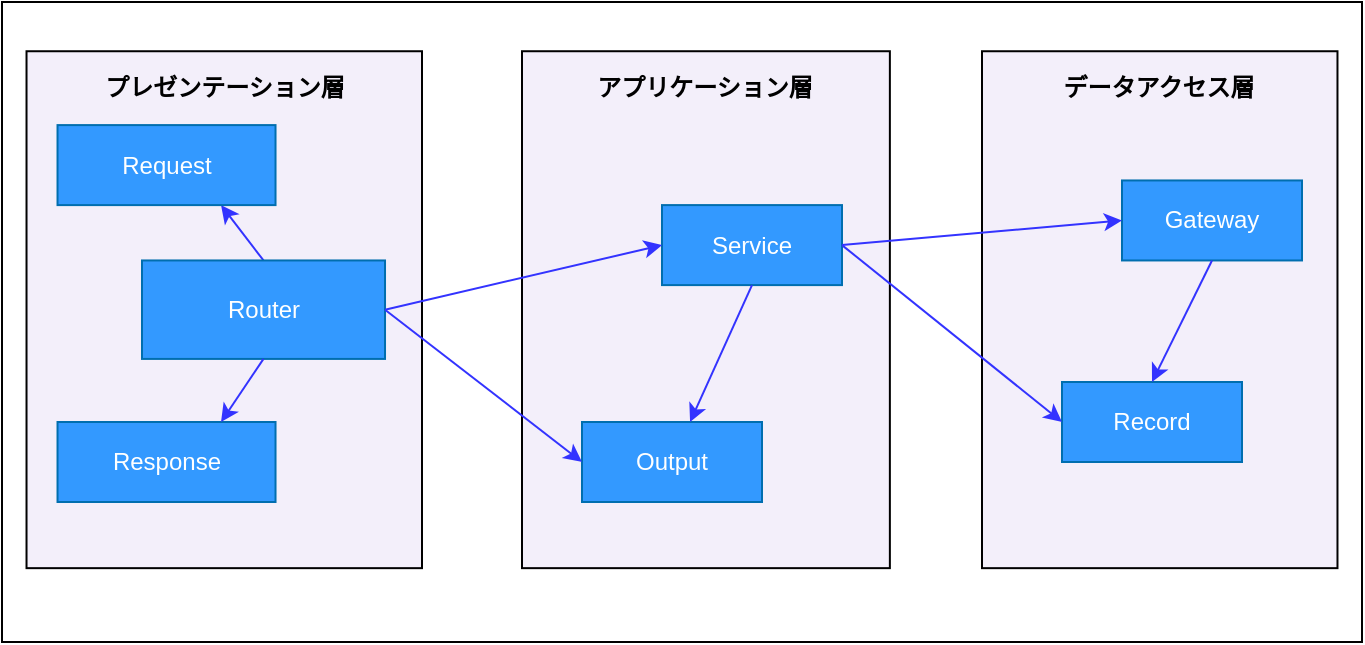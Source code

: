<mxfile>
    <diagram id="b-blfYIkdgPZX9wCAae5" name="Page-1">
        <mxGraphModel dx="787" dy="631" grid="1" gridSize="10" guides="1" tooltips="1" connect="1" arrows="1" fold="1" page="0" pageScale="1" pageWidth="827" pageHeight="1169" background="#ffffff" math="0" shadow="0">
            <root>
                <mxCell id="0"/>
                <mxCell id="1" parent="0"/>
                <mxCell id="3" value="" style="rounded=0;whiteSpace=wrap;html=1;fillColor=none;strokeColor=#000000;" parent="1" vertex="1">
                    <mxGeometry x="120" y="200" width="680" height="320" as="geometry"/>
                </mxCell>
                <mxCell id="4" value="" style="html=1;fillColor=#F3EFFA;fontColor=#000000;strokeColor=#000000;" parent="3" vertex="1">
                    <mxGeometry x="12.26" y="24.62" width="197.74" height="258.46" as="geometry"/>
                </mxCell>
                <mxCell id="88" value="&lt;b&gt;プレゼンテーション層&lt;/b&gt;" style="text;html=1;strokeColor=none;fillColor=none;align=center;verticalAlign=middle;whiteSpace=wrap;rounded=0;fontColor=#000000;" parent="3" vertex="1">
                    <mxGeometry x="27.519" y="24.613" width="167.213" height="36.923" as="geometry"/>
                </mxCell>
                <mxCell id="90" value="" style="html=1;fillColor=#F3EFFA;fontColor=#000000;strokeColor=#000000;" parent="3" vertex="1">
                    <mxGeometry x="259.998" y="24.615" width="183.934" height="258.462" as="geometry"/>
                </mxCell>
                <mxCell id="91" value="&lt;b&gt;アプリケーション層&lt;/b&gt;" style="text;html=1;strokeColor=none;fillColor=none;align=center;verticalAlign=middle;whiteSpace=wrap;rounded=0;fontColor=#000000;" parent="3" vertex="1">
                    <mxGeometry x="268.359" y="24.623" width="167.213" height="36.923" as="geometry"/>
                </mxCell>
                <mxCell id="93" value="プレゼンテーション層&lt;br&gt;(インターフェース層)" style="text;html=1;strokeColor=none;fillColor=none;align=center;verticalAlign=middle;whiteSpace=wrap;rounded=0;fontColor=#000000;" parent="3" vertex="1">
                    <mxGeometry x="504.984" y="36.923" width="167.213" height="36.923" as="geometry"/>
                </mxCell>
                <mxCell id="92" value="" style="html=1;fillColor=#F3EFFA;fontColor=#000000;strokeColor=#000000;" parent="3" vertex="1">
                    <mxGeometry x="490" y="24.62" width="177.74" height="258.46" as="geometry"/>
                </mxCell>
                <mxCell id="94" value="&lt;b&gt;データアクセス層&lt;/b&gt;" style="text;html=1;strokeColor=none;fillColor=none;align=center;verticalAlign=middle;whiteSpace=wrap;rounded=0;fontColor=#000000;" parent="3" vertex="1">
                    <mxGeometry x="495.268" y="24.613" width="167.213" height="36.923" as="geometry"/>
                </mxCell>
                <mxCell id="123" style="edgeStyle=none;html=1;exitX=0.5;exitY=0;exitDx=0;exitDy=0;entryX=0.75;entryY=1;entryDx=0;entryDy=0;fontColor=#FFFFFF;strokeColor=#3333FF;" edge="1" parent="3" source="97" target="122">
                    <mxGeometry relative="1" as="geometry"/>
                </mxCell>
                <mxCell id="97" value="Router" style="rounded=0;whiteSpace=wrap;html=1;fillColor=#3399FF;fontColor=#ffffff;strokeColor=#006EAF;" parent="3" vertex="1">
                    <mxGeometry x="70.001" y="129.232" width="121.508" height="49.231" as="geometry"/>
                </mxCell>
                <mxCell id="98" value="Response" style="rounded=0;whiteSpace=wrap;html=1;fillColor=#3399FF;fontColor=#ffffff;strokeColor=#006EAF;" parent="3" vertex="1">
                    <mxGeometry x="27.76" y="210" width="109" height="40" as="geometry"/>
                </mxCell>
                <mxCell id="100" style="edgeStyle=none;html=1;exitX=0.5;exitY=1;exitDx=0;exitDy=0;entryX=0.75;entryY=0;entryDx=0;entryDy=0;strokeColor=#3333FF;" parent="3" source="97" target="98" edge="1">
                    <mxGeometry relative="1" as="geometry"/>
                </mxCell>
                <mxCell id="112" value="Output" style="rounded=0;whiteSpace=wrap;html=1;fillColor=#3399FF;fontColor=#FFFFFF;strokeColor=#006EAF;" parent="3" vertex="1">
                    <mxGeometry x="290" y="210" width="90" height="40" as="geometry"/>
                </mxCell>
                <mxCell id="114" style="edgeStyle=none;html=1;exitX=1;exitY=0.5;exitDx=0;exitDy=0;entryX=0;entryY=0.5;entryDx=0;entryDy=0;strokeColor=#3333FF;" parent="3" source="97" target="112" edge="1">
                    <mxGeometry relative="1" as="geometry"/>
                </mxCell>
                <mxCell id="111" value="Service" style="rounded=0;whiteSpace=wrap;html=1;fillColor=#3399FF;fontColor=#FFFFFF;strokeColor=#006EAF;" parent="3" vertex="1">
                    <mxGeometry x="330" y="101.55" width="90" height="40" as="geometry"/>
                </mxCell>
                <mxCell id="118" style="edgeStyle=none;html=1;exitX=0.5;exitY=1;exitDx=0;exitDy=0;strokeColor=#3333FF;fontSize=14;" parent="3" source="111" target="112" edge="1">
                    <mxGeometry relative="1" as="geometry"/>
                </mxCell>
                <mxCell id="113" style="edgeStyle=none;html=1;exitX=1;exitY=0.5;exitDx=0;exitDy=0;entryX=0;entryY=0.5;entryDx=0;entryDy=0;strokeColor=#3333FF;" parent="3" source="97" target="111" edge="1">
                    <mxGeometry relative="1" as="geometry"/>
                </mxCell>
                <mxCell id="122" value="Request" style="rounded=0;whiteSpace=wrap;html=1;fillColor=#3399FF;fontColor=#ffffff;strokeColor=#006EAF;" vertex="1" parent="3">
                    <mxGeometry x="27.76" y="61.55" width="109" height="40" as="geometry"/>
                </mxCell>
                <mxCell id="116" value="Gateway" style="rounded=0;whiteSpace=wrap;html=1;fillColor=#3399FF;fontColor=#FFFFFF;strokeColor=#006EAF;" parent="3" vertex="1">
                    <mxGeometry x="560" y="89.23" width="90" height="40" as="geometry"/>
                </mxCell>
                <mxCell id="119" style="edgeStyle=none;html=1;exitX=1;exitY=0.5;exitDx=0;exitDy=0;entryX=0;entryY=0.5;entryDx=0;entryDy=0;strokeColor=#3333FF;fontSize=14;" parent="3" source="111" target="116" edge="1">
                    <mxGeometry relative="1" as="geometry"/>
                </mxCell>
                <mxCell id="117" value="Record" style="rounded=0;whiteSpace=wrap;html=1;fillColor=#3399FF;fontColor=#FFFFFF;strokeColor=#006EAF;" parent="3" vertex="1">
                    <mxGeometry x="530" y="190" width="90" height="40" as="geometry"/>
                </mxCell>
                <mxCell id="120" style="edgeStyle=none;html=1;exitX=1;exitY=0.5;exitDx=0;exitDy=0;entryX=0;entryY=0.5;entryDx=0;entryDy=0;strokeColor=#3333FF;fontSize=14;" parent="3" source="111" target="117" edge="1">
                    <mxGeometry relative="1" as="geometry"/>
                </mxCell>
                <mxCell id="121" style="edgeStyle=none;html=1;exitX=0.5;exitY=1;exitDx=0;exitDy=0;entryX=0.5;entryY=0;entryDx=0;entryDy=0;strokeColor=#3333FF;fontSize=14;" parent="3" source="116" target="117" edge="1">
                    <mxGeometry relative="1" as="geometry"/>
                </mxCell>
                <mxCell id="17" value="Untitled Layer" parent="0"/>
                <mxCell id="26" value="Untitled Layer" parent="0"/>
            </root>
        </mxGraphModel>
    </diagram>
</mxfile>